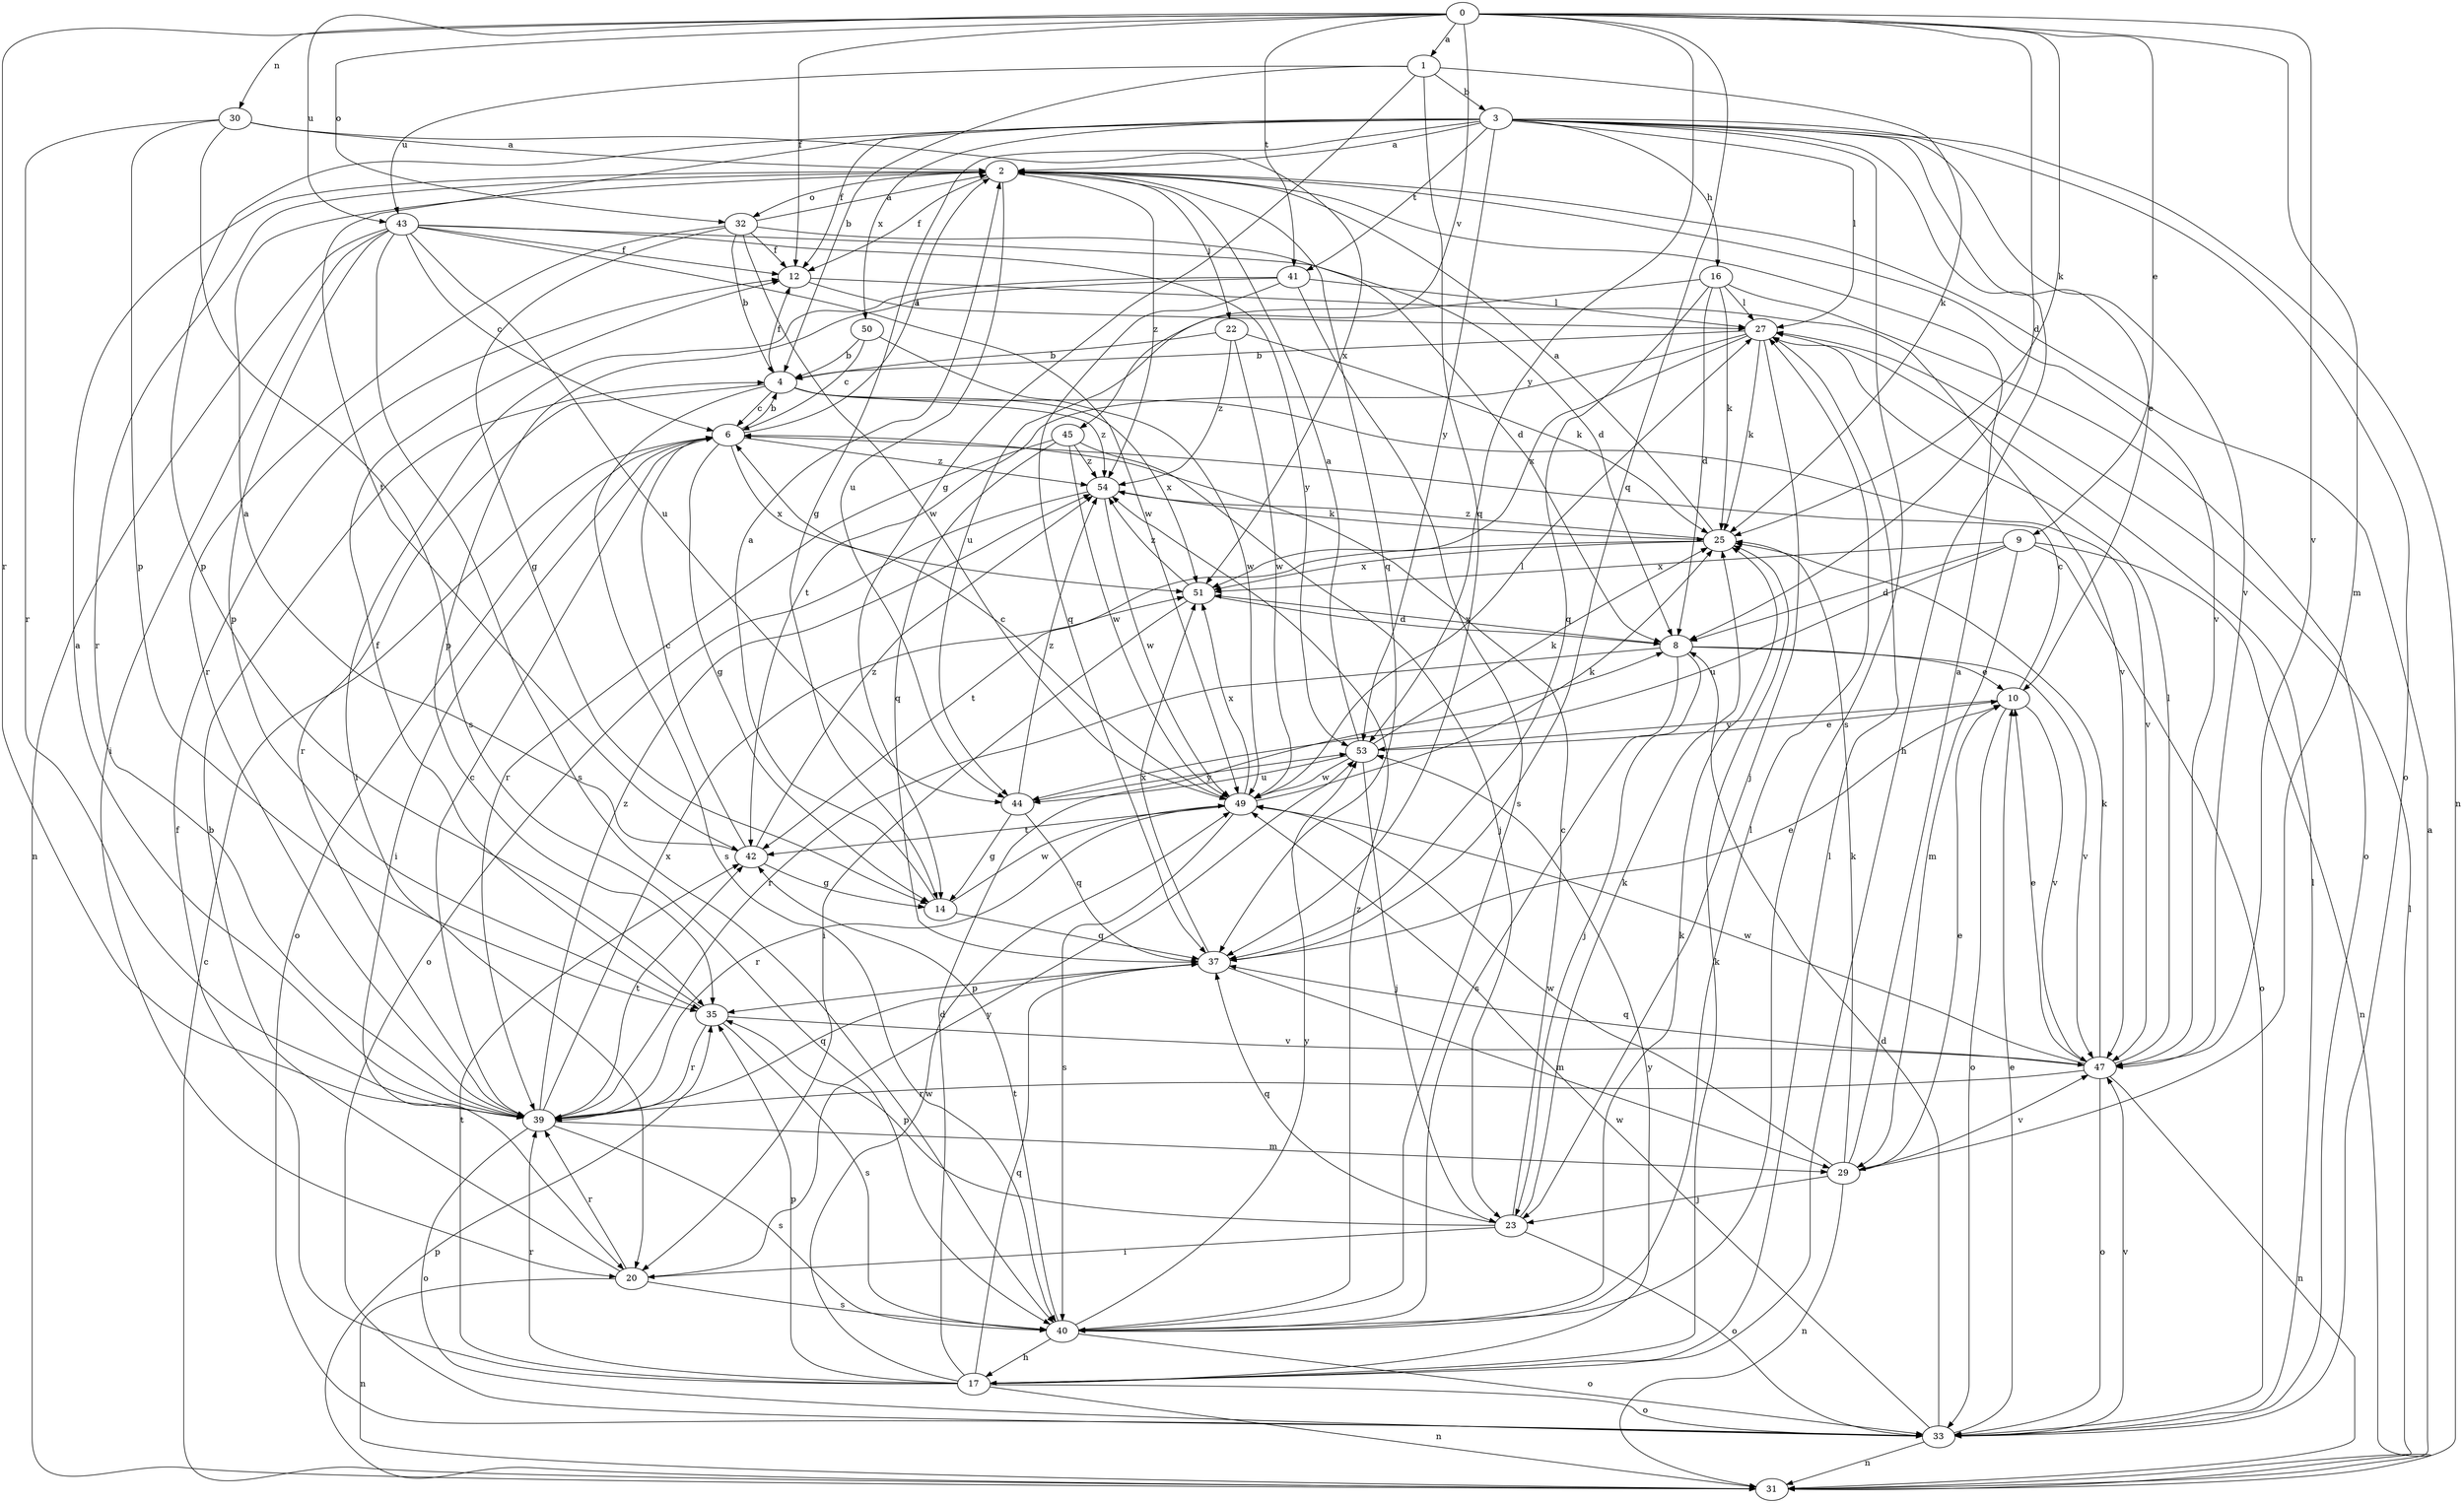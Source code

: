 strict digraph  {
0;
1;
2;
3;
4;
6;
8;
9;
10;
12;
14;
16;
17;
20;
22;
23;
25;
27;
29;
30;
31;
32;
33;
35;
37;
39;
40;
41;
42;
43;
44;
45;
47;
49;
50;
51;
53;
54;
0 -> 1  [label=a];
0 -> 8  [label=d];
0 -> 9  [label=e];
0 -> 12  [label=f];
0 -> 25  [label=k];
0 -> 29  [label=m];
0 -> 30  [label=n];
0 -> 32  [label=o];
0 -> 37  [label=q];
0 -> 39  [label=r];
0 -> 41  [label=t];
0 -> 43  [label=u];
0 -> 45  [label=v];
0 -> 47  [label=v];
0 -> 53  [label=y];
1 -> 3  [label=b];
1 -> 4  [label=b];
1 -> 14  [label=g];
1 -> 25  [label=k];
1 -> 37  [label=q];
1 -> 43  [label=u];
2 -> 12  [label=f];
2 -> 22  [label=j];
2 -> 32  [label=o];
2 -> 37  [label=q];
2 -> 39  [label=r];
2 -> 44  [label=u];
2 -> 47  [label=v];
2 -> 54  [label=z];
3 -> 2  [label=a];
3 -> 10  [label=e];
3 -> 12  [label=f];
3 -> 14  [label=g];
3 -> 16  [label=h];
3 -> 17  [label=h];
3 -> 27  [label=l];
3 -> 31  [label=n];
3 -> 33  [label=o];
3 -> 35  [label=p];
3 -> 40  [label=s];
3 -> 41  [label=t];
3 -> 42  [label=t];
3 -> 47  [label=v];
3 -> 50  [label=x];
3 -> 53  [label=y];
4 -> 6  [label=c];
4 -> 12  [label=f];
4 -> 39  [label=r];
4 -> 40  [label=s];
4 -> 47  [label=v];
4 -> 51  [label=x];
4 -> 54  [label=z];
6 -> 2  [label=a];
6 -> 4  [label=b];
6 -> 14  [label=g];
6 -> 20  [label=i];
6 -> 33  [label=o];
6 -> 51  [label=x];
6 -> 54  [label=z];
8 -> 10  [label=e];
8 -> 23  [label=j];
8 -> 39  [label=r];
8 -> 40  [label=s];
8 -> 47  [label=v];
8 -> 51  [label=x];
9 -> 8  [label=d];
9 -> 29  [label=m];
9 -> 31  [label=n];
9 -> 33  [label=o];
9 -> 44  [label=u];
9 -> 51  [label=x];
10 -> 6  [label=c];
10 -> 33  [label=o];
10 -> 47  [label=v];
10 -> 53  [label=y];
12 -> 27  [label=l];
12 -> 47  [label=v];
14 -> 2  [label=a];
14 -> 37  [label=q];
14 -> 49  [label=w];
16 -> 8  [label=d];
16 -> 25  [label=k];
16 -> 27  [label=l];
16 -> 33  [label=o];
16 -> 37  [label=q];
16 -> 44  [label=u];
17 -> 8  [label=d];
17 -> 12  [label=f];
17 -> 25  [label=k];
17 -> 27  [label=l];
17 -> 31  [label=n];
17 -> 33  [label=o];
17 -> 35  [label=p];
17 -> 37  [label=q];
17 -> 39  [label=r];
17 -> 42  [label=t];
17 -> 49  [label=w];
17 -> 53  [label=y];
20 -> 4  [label=b];
20 -> 31  [label=n];
20 -> 39  [label=r];
20 -> 40  [label=s];
20 -> 53  [label=y];
22 -> 4  [label=b];
22 -> 25  [label=k];
22 -> 49  [label=w];
22 -> 54  [label=z];
23 -> 6  [label=c];
23 -> 20  [label=i];
23 -> 25  [label=k];
23 -> 33  [label=o];
23 -> 35  [label=p];
23 -> 37  [label=q];
25 -> 2  [label=a];
25 -> 42  [label=t];
25 -> 51  [label=x];
25 -> 54  [label=z];
27 -> 4  [label=b];
27 -> 23  [label=j];
27 -> 25  [label=k];
27 -> 42  [label=t];
27 -> 51  [label=x];
29 -> 2  [label=a];
29 -> 10  [label=e];
29 -> 23  [label=j];
29 -> 25  [label=k];
29 -> 31  [label=n];
29 -> 47  [label=v];
29 -> 49  [label=w];
30 -> 2  [label=a];
30 -> 35  [label=p];
30 -> 39  [label=r];
30 -> 40  [label=s];
30 -> 51  [label=x];
31 -> 2  [label=a];
31 -> 6  [label=c];
31 -> 27  [label=l];
31 -> 35  [label=p];
32 -> 2  [label=a];
32 -> 4  [label=b];
32 -> 8  [label=d];
32 -> 12  [label=f];
32 -> 14  [label=g];
32 -> 39  [label=r];
32 -> 49  [label=w];
33 -> 8  [label=d];
33 -> 10  [label=e];
33 -> 27  [label=l];
33 -> 31  [label=n];
33 -> 47  [label=v];
33 -> 49  [label=w];
35 -> 12  [label=f];
35 -> 39  [label=r];
35 -> 40  [label=s];
35 -> 47  [label=v];
37 -> 10  [label=e];
37 -> 29  [label=m];
37 -> 35  [label=p];
37 -> 51  [label=x];
39 -> 2  [label=a];
39 -> 6  [label=c];
39 -> 29  [label=m];
39 -> 33  [label=o];
39 -> 37  [label=q];
39 -> 40  [label=s];
39 -> 42  [label=t];
39 -> 51  [label=x];
39 -> 54  [label=z];
40 -> 17  [label=h];
40 -> 25  [label=k];
40 -> 27  [label=l];
40 -> 33  [label=o];
40 -> 42  [label=t];
40 -> 53  [label=y];
40 -> 54  [label=z];
41 -> 20  [label=i];
41 -> 27  [label=l];
41 -> 35  [label=p];
41 -> 37  [label=q];
41 -> 40  [label=s];
42 -> 2  [label=a];
42 -> 6  [label=c];
42 -> 14  [label=g];
42 -> 54  [label=z];
43 -> 6  [label=c];
43 -> 8  [label=d];
43 -> 12  [label=f];
43 -> 20  [label=i];
43 -> 31  [label=n];
43 -> 35  [label=p];
43 -> 40  [label=s];
43 -> 44  [label=u];
43 -> 49  [label=w];
43 -> 53  [label=y];
44 -> 14  [label=g];
44 -> 37  [label=q];
44 -> 53  [label=y];
44 -> 54  [label=z];
45 -> 23  [label=j];
45 -> 37  [label=q];
45 -> 39  [label=r];
45 -> 49  [label=w];
45 -> 54  [label=z];
47 -> 10  [label=e];
47 -> 25  [label=k];
47 -> 27  [label=l];
47 -> 31  [label=n];
47 -> 33  [label=o];
47 -> 37  [label=q];
47 -> 39  [label=r];
47 -> 49  [label=w];
49 -> 6  [label=c];
49 -> 25  [label=k];
49 -> 27  [label=l];
49 -> 39  [label=r];
49 -> 40  [label=s];
49 -> 42  [label=t];
49 -> 51  [label=x];
50 -> 4  [label=b];
50 -> 6  [label=c];
50 -> 49  [label=w];
51 -> 8  [label=d];
51 -> 20  [label=i];
51 -> 54  [label=z];
53 -> 2  [label=a];
53 -> 10  [label=e];
53 -> 23  [label=j];
53 -> 25  [label=k];
53 -> 44  [label=u];
53 -> 49  [label=w];
54 -> 25  [label=k];
54 -> 33  [label=o];
54 -> 49  [label=w];
}
